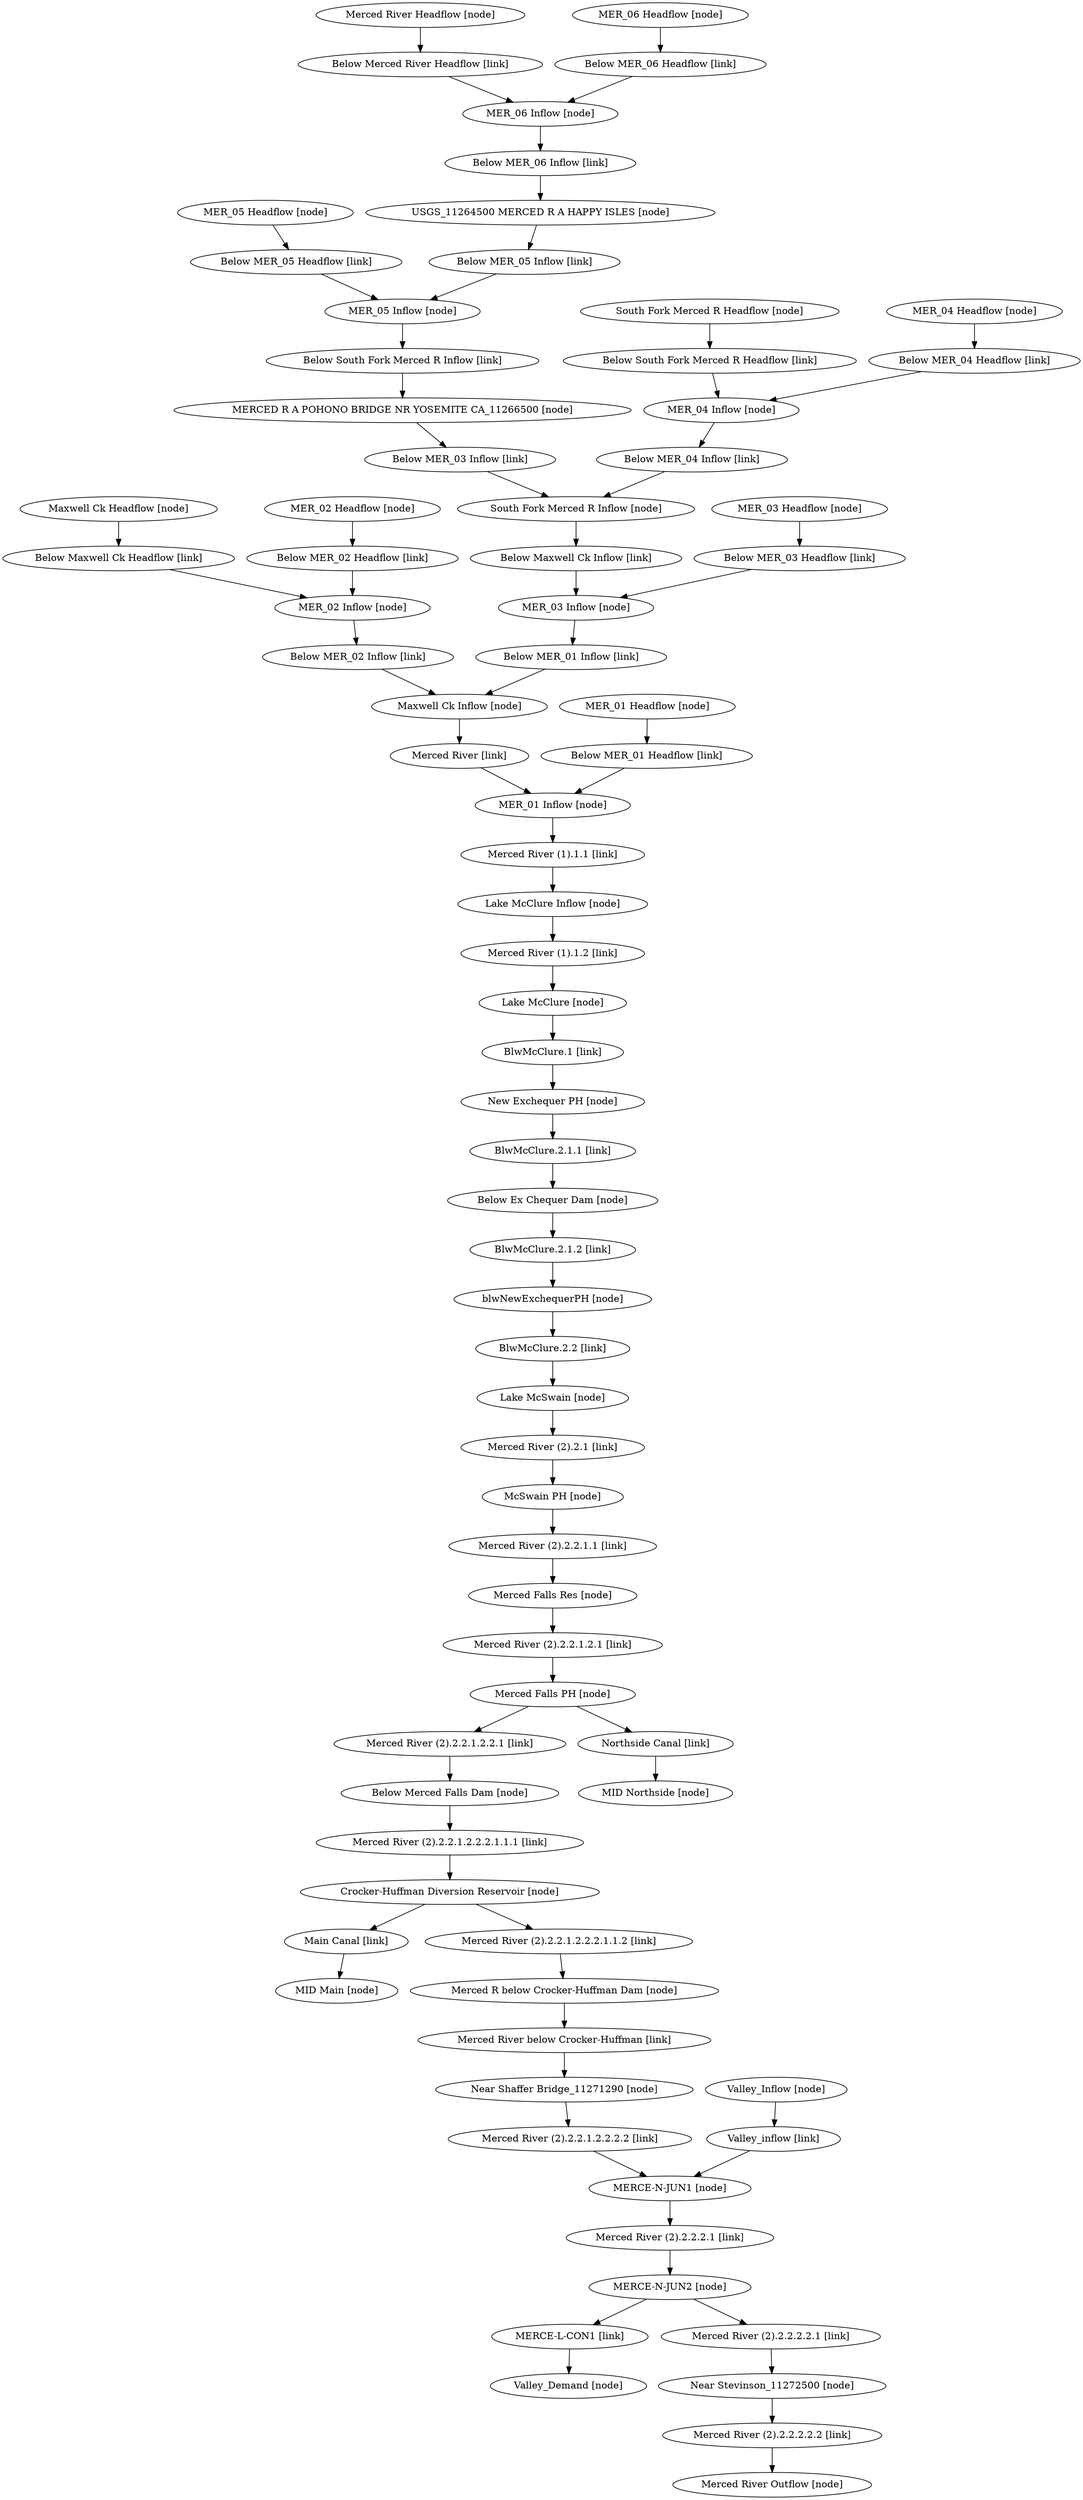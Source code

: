 digraph merced {
	"Maxwell Ck Headflow [node]" -> "Below Maxwell Ck Headflow [link]"
	"Below Maxwell Ck Headflow [link]" -> "MER_02 Inflow [node]"
	"South Fork Merced R Inflow [node]" -> "Below Maxwell Ck Inflow [link]"
	"Below Maxwell Ck Inflow [link]" -> "MER_03 Inflow [node]"
	"Merced River Headflow [node]" -> "Below Merced River Headflow [link]"
	"Below Merced River Headflow [link]" -> "MER_06 Inflow [node]"
	"MER_01 Headflow [node]" -> "Below MER_01 Headflow [link]"
	"Below MER_01 Headflow [link]" -> "MER_01 Inflow [node]"
	"MER_03 Inflow [node]" -> "Below MER_01 Inflow [link]"
	"Below MER_01 Inflow [link]" -> "Maxwell Ck Inflow [node]"
	"MER_02 Headflow [node]" -> "Below MER_02 Headflow [link]"
	"Below MER_02 Headflow [link]" -> "MER_02 Inflow [node]"
	"MER_02 Inflow [node]" -> "Below MER_02 Inflow [link]"
	"Below MER_02 Inflow [link]" -> "Maxwell Ck Inflow [node]"
	"MER_03 Headflow [node]" -> "Below MER_03 Headflow [link]"
	"Below MER_03 Headflow [link]" -> "MER_03 Inflow [node]"
	"MERCED R A POHONO BRIDGE NR YOSEMITE CA_11266500 [node]" -> "Below MER_03 Inflow [link]"
	"Below MER_03 Inflow [link]" -> "South Fork Merced R Inflow [node]"
	"MER_04 Headflow [node]" -> "Below MER_04 Headflow [link]"
	"Below MER_04 Headflow [link]" -> "MER_04 Inflow [node]"
	"MER_04 Inflow [node]" -> "Below MER_04 Inflow [link]"
	"Below MER_04 Inflow [link]" -> "South Fork Merced R Inflow [node]"
	"MER_05 Headflow [node]" -> "Below MER_05 Headflow [link]"
	"Below MER_05 Headflow [link]" -> "MER_05 Inflow [node]"
	"USGS_11264500 MERCED R A HAPPY ISLES [node]" -> "Below MER_05 Inflow [link]"
	"Below MER_05 Inflow [link]" -> "MER_05 Inflow [node]"
	"MER_06 Headflow [node]" -> "Below MER_06 Headflow [link]"
	"Below MER_06 Headflow [link]" -> "MER_06 Inflow [node]"
	"MER_06 Inflow [node]" -> "Below MER_06 Inflow [link]"
	"Below MER_06 Inflow [link]" -> "USGS_11264500 MERCED R A HAPPY ISLES [node]"
	"South Fork Merced R Headflow [node]" -> "Below South Fork Merced R Headflow [link]"
	"Below South Fork Merced R Headflow [link]" -> "MER_04 Inflow [node]"
	"MER_05 Inflow [node]" -> "Below South Fork Merced R Inflow [link]"
	"Below South Fork Merced R Inflow [link]" -> "MERCED R A POHONO BRIDGE NR YOSEMITE CA_11266500 [node]"
	"Lake McClure [node]" -> "BlwMcClure.1 [link]"
	"BlwMcClure.1 [link]" -> "New Exchequer PH [node]"
	"New Exchequer PH [node]" -> "BlwMcClure.2.1.1 [link]"
	"BlwMcClure.2.1.1 [link]" -> "Below Ex Chequer Dam [node]"
	"Below Ex Chequer Dam [node]" -> "BlwMcClure.2.1.2 [link]"
	"BlwMcClure.2.1.2 [link]" -> "blwNewExchequerPH [node]"
	"blwNewExchequerPH [node]" -> "BlwMcClure.2.2 [link]"
	"BlwMcClure.2.2 [link]" -> "Lake McSwain [node]"
	"Crocker-Huffman Diversion Reservoir [node]" -> "Main Canal [link]"
	"Main Canal [link]" -> "MID Main [node]"
	"MERCE-N-JUN2 [node]" -> "MERCE-L-CON1 [link]"
	"MERCE-L-CON1 [link]" -> "Valley_Demand [node]"
	"Maxwell Ck Inflow [node]" -> "Merced River [link]"
	"Merced River [link]" -> "MER_01 Inflow [node]"
	"MER_01 Inflow [node]" -> "Merced River (1).1.1 [link]"
	"Merced River (1).1.1 [link]" -> "Lake McClure Inflow [node]"
	"Lake McClure Inflow [node]" -> "Merced River (1).1.2 [link]"
	"Merced River (1).1.2 [link]" -> "Lake McClure [node]"
	"Lake McSwain [node]" -> "Merced River (2).2.1 [link]"
	"Merced River (2).2.1 [link]" -> "McSwain PH [node]"
	"McSwain PH [node]" -> "Merced River (2).2.2.1.1 [link]"
	"Merced River (2).2.2.1.1 [link]" -> "Merced Falls Res [node]"
	"Merced Falls Res [node]" -> "Merced River (2).2.2.1.2.1 [link]"
	"Merced River (2).2.2.1.2.1 [link]" -> "Merced Falls PH [node]"
	"Merced Falls PH [node]" -> "Merced River (2).2.2.1.2.2.1 [link]"
	"Merced River (2).2.2.1.2.2.1 [link]" -> "Below Merced Falls Dam [node]"
	"Below Merced Falls Dam [node]" -> "Merced River (2).2.2.1.2.2.2.1.1.1 [link]"
	"Merced River (2).2.2.1.2.2.2.1.1.1 [link]" -> "Crocker-Huffman Diversion Reservoir [node]"
	"Crocker-Huffman Diversion Reservoir [node]" -> "Merced River (2).2.2.1.2.2.2.1.1.2 [link]"
	"Merced River (2).2.2.1.2.2.2.1.1.2 [link]" -> "Merced R below Crocker-Huffman Dam [node]"
	"Near Shaffer Bridge_11271290 [node]" -> "Merced River (2).2.2.1.2.2.2.2 [link]"
	"Merced River (2).2.2.1.2.2.2.2 [link]" -> "MERCE-N-JUN1 [node]"
	"MERCE-N-JUN1 [node]" -> "Merced River (2).2.2.2.1 [link]"
	"Merced River (2).2.2.2.1 [link]" -> "MERCE-N-JUN2 [node]"
	"MERCE-N-JUN2 [node]" -> "Merced River (2).2.2.2.2.1 [link]"
	"Merced River (2).2.2.2.2.1 [link]" -> "Near Stevinson_11272500 [node]"
	"Near Stevinson_11272500 [node]" -> "Merced River (2).2.2.2.2.2 [link]"
	"Merced River (2).2.2.2.2.2 [link]" -> "Merced River Outflow [node]"
	"Merced R below Crocker-Huffman Dam [node]" -> "Merced River below Crocker-Huffman [link]"
	"Merced River below Crocker-Huffman [link]" -> "Near Shaffer Bridge_11271290 [node]"
	"Merced Falls PH [node]" -> "Northside Canal [link]"
	"Northside Canal [link]" -> "MID Northside [node]"
	"Valley_Inflow [node]" -> "Valley_inflow [link]"
	"Valley_inflow [link]" -> "MERCE-N-JUN1 [node]"
}
